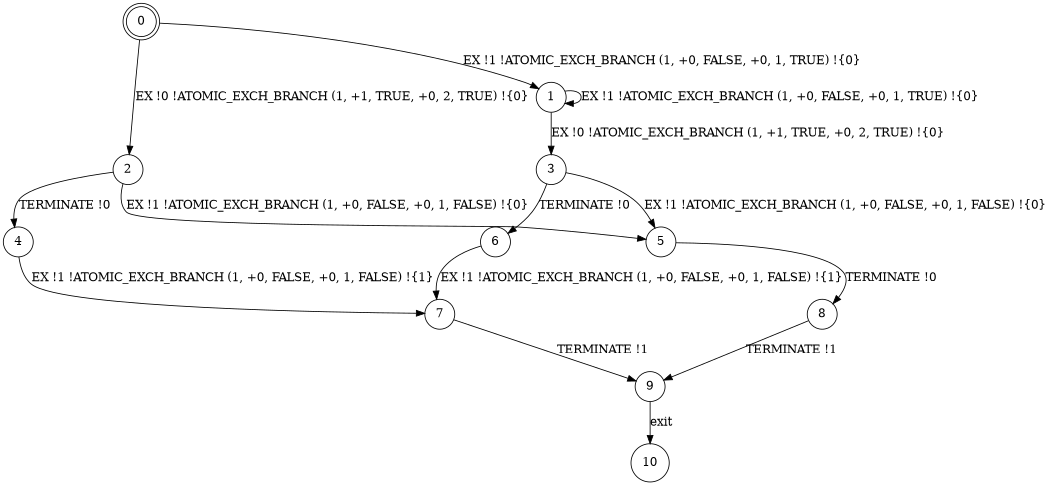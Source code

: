 digraph BCG {
size = "7, 10.5";
center = TRUE;
node [shape = circle];
0 [peripheries = 2];
0 -> 1 [label = "EX !1 !ATOMIC_EXCH_BRANCH (1, +0, FALSE, +0, 1, TRUE) !{0}"];
0 -> 2 [label = "EX !0 !ATOMIC_EXCH_BRANCH (1, +1, TRUE, +0, 2, TRUE) !{0}"];
1 -> 3 [label = "EX !0 !ATOMIC_EXCH_BRANCH (1, +1, TRUE, +0, 2, TRUE) !{0}"];
1 -> 1 [label = "EX !1 !ATOMIC_EXCH_BRANCH (1, +0, FALSE, +0, 1, TRUE) !{0}"];
2 -> 4 [label = "TERMINATE !0"];
2 -> 5 [label = "EX !1 !ATOMIC_EXCH_BRANCH (1, +0, FALSE, +0, 1, FALSE) !{0}"];
3 -> 6 [label = "TERMINATE !0"];
3 -> 5 [label = "EX !1 !ATOMIC_EXCH_BRANCH (1, +0, FALSE, +0, 1, FALSE) !{0}"];
4 -> 7 [label = "EX !1 !ATOMIC_EXCH_BRANCH (1, +0, FALSE, +0, 1, FALSE) !{1}"];
5 -> 8 [label = "TERMINATE !0"];
6 -> 7 [label = "EX !1 !ATOMIC_EXCH_BRANCH (1, +0, FALSE, +0, 1, FALSE) !{1}"];
7 -> 9 [label = "TERMINATE !1"];
8 -> 9 [label = "TERMINATE !1"];
9 -> 10 [label = "exit"];
}
